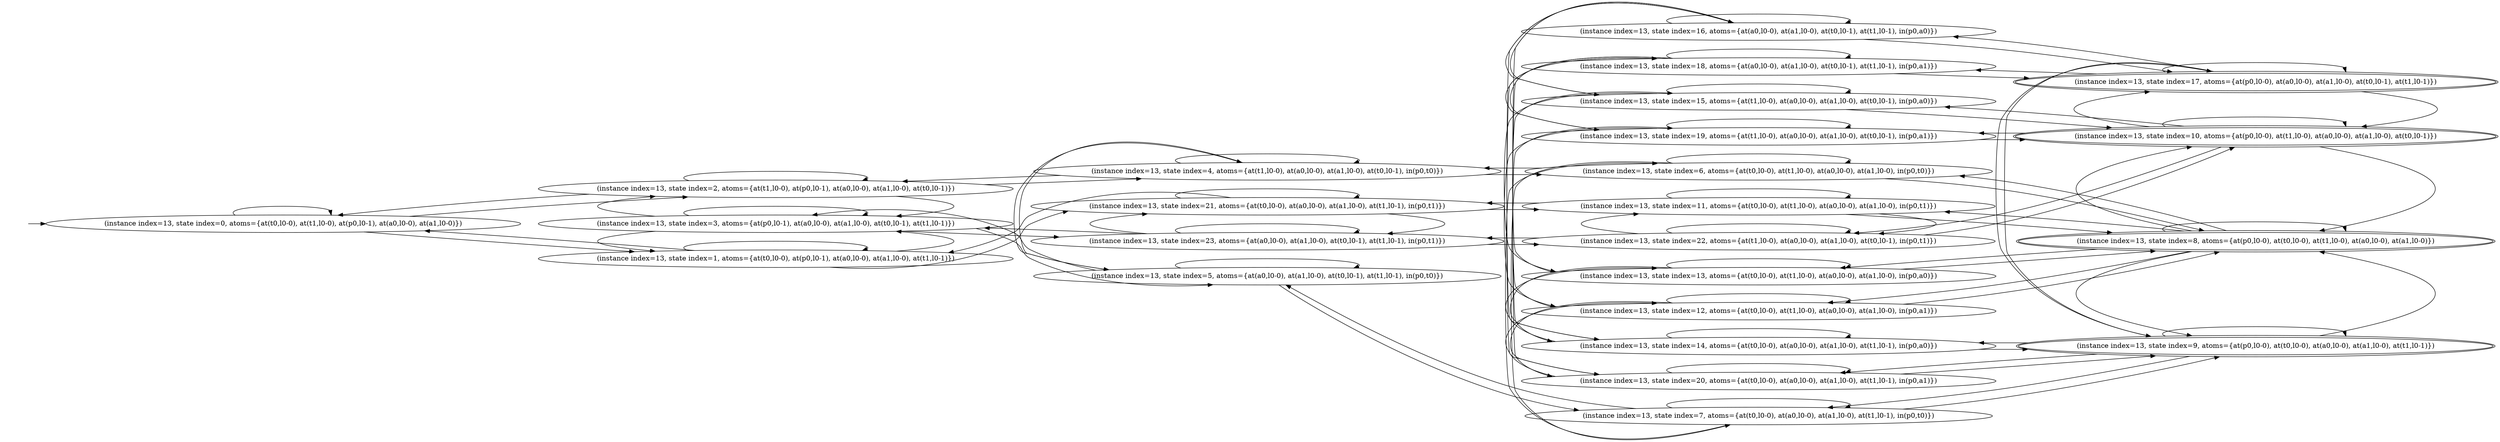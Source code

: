 digraph {
rankdir="LR"
s0[label="(instance index=13, state index=0, atoms={at(t0,l0-0), at(t1,l0-0), at(p0,l0-1), at(a0,l0-0), at(a1,l0-0)})"]
s1[label="(instance index=13, state index=1, atoms={at(t0,l0-0), at(p0,l0-1), at(a0,l0-0), at(a1,l0-0), at(t1,l0-1)})"]
s2[label="(instance index=13, state index=2, atoms={at(t1,l0-0), at(p0,l0-1), at(a0,l0-0), at(a1,l0-0), at(t0,l0-1)})"]
s3[label="(instance index=13, state index=3, atoms={at(p0,l0-1), at(a0,l0-0), at(a1,l0-0), at(t0,l0-1), at(t1,l0-1)})"]
s21[label="(instance index=13, state index=21, atoms={at(t0,l0-0), at(a0,l0-0), at(a1,l0-0), at(t1,l0-1), in(p0,t1)})"]
s4[label="(instance index=13, state index=4, atoms={at(t1,l0-0), at(a0,l0-0), at(a1,l0-0), at(t0,l0-1), in(p0,t0)})"]
s5[label="(instance index=13, state index=5, atoms={at(a0,l0-0), at(a1,l0-0), at(t0,l0-1), at(t1,l0-1), in(p0,t0)})"]
s23[label="(instance index=13, state index=23, atoms={at(a0,l0-0), at(a1,l0-0), at(t0,l0-1), at(t1,l0-1), in(p0,t1)})"]
s13[label="(instance index=13, state index=13, atoms={at(t0,l0-0), at(t1,l0-0), at(a0,l0-0), at(a1,l0-0), in(p0,a0)})"]
s12[label="(instance index=13, state index=12, atoms={at(t0,l0-0), at(t1,l0-0), at(a0,l0-0), at(a1,l0-0), in(p0,a1)})"]
s11[label="(instance index=13, state index=11, atoms={at(t0,l0-0), at(t1,l0-0), at(a0,l0-0), at(a1,l0-0), in(p0,t1)})"]
s22[label="(instance index=13, state index=22, atoms={at(t1,l0-0), at(a0,l0-0), at(a1,l0-0), at(t0,l0-1), in(p0,t1)})"]
s16[label="(instance index=13, state index=16, atoms={at(a0,l0-0), at(a1,l0-0), at(t0,l0-1), at(t1,l0-1), in(p0,a0)})"]
s18[label="(instance index=13, state index=18, atoms={at(a0,l0-0), at(a1,l0-0), at(t0,l0-1), at(t1,l0-1), in(p0,a1)})"]
s15[label="(instance index=13, state index=15, atoms={at(t1,l0-0), at(a0,l0-0), at(a1,l0-0), at(t0,l0-1), in(p0,a0)})"]
s19[label="(instance index=13, state index=19, atoms={at(t1,l0-0), at(a0,l0-0), at(a1,l0-0), at(t0,l0-1), in(p0,a1)})"]
s6[label="(instance index=13, state index=6, atoms={at(t0,l0-0), at(t1,l0-0), at(a0,l0-0), at(a1,l0-0), in(p0,t0)})"]
s14[label="(instance index=13, state index=14, atoms={at(t0,l0-0), at(a0,l0-0), at(a1,l0-0), at(t1,l0-1), in(p0,a0)})"]
s7[label="(instance index=13, state index=7, atoms={at(t0,l0-0), at(a0,l0-0), at(a1,l0-0), at(t1,l0-1), in(p0,t0)})"]
s20[label="(instance index=13, state index=20, atoms={at(t0,l0-0), at(a0,l0-0), at(a1,l0-0), at(t1,l0-1), in(p0,a1)})"]
s17[peripheries=2,label="(instance index=13, state index=17, atoms={at(p0,l0-0), at(a0,l0-0), at(a1,l0-0), at(t0,l0-1), at(t1,l0-1)})"]
s10[peripheries=2,label="(instance index=13, state index=10, atoms={at(p0,l0-0), at(t1,l0-0), at(a0,l0-0), at(a1,l0-0), at(t0,l0-1)})"]
s9[peripheries=2,label="(instance index=13, state index=9, atoms={at(p0,l0-0), at(t0,l0-0), at(a0,l0-0), at(a1,l0-0), at(t1,l0-1)})"]
s8[peripheries=2,label="(instance index=13, state index=8, atoms={at(p0,l0-0), at(t0,l0-0), at(t1,l0-0), at(a0,l0-0), at(a1,l0-0)})"]
Dangling [ label = "", style = invis ]
{ rank = same; Dangling }
Dangling -> s0
{ rank = same; s0}
{ rank = same; s1,s2,s3}
{ rank = same; s21,s4,s5,s23}
{ rank = same; s13,s12,s11,s22,s16,s18,s15,s19,s6,s14,s7,s20}
{ rank = same; s17,s10,s9,s8}
{
s0->s2
s0->s1
s0->s0
}
{
s1->s3
s1->s21
s1->s1
s1->s0
s2->s4
s2->s3
s2->s2
s2->s0
s3->s5
s3->s23
s3->s3
s3->s2
s3->s1
}
{
s21->s23
s21->s21
s21->s11
s21->s1
s4->s6
s4->s5
s4->s4
s4->s2
s5->s7
s5->s5
s5->s4
s5->s3
s23->s22
s23->s21
s23->s23
s23->s3
}
{
s13->s15
s13->s14
s13->s13
s13->s8
s12->s20
s12->s12
s12->s19
s12->s8
s11->s22
s11->s21
s11->s11
s11->s8
s22->s23
s22->s22
s22->s11
s22->s10
s16->s15
s16->s14
s16->s17
s16->s16
s18->s20
s18->s19
s18->s18
s18->s17
s15->s13
s15->s15
s15->s10
s15->s16
s19->s12
s19->s19
s19->s18
s19->s10
s6->s7
s6->s6
s6->s4
s6->s8
s14->s13
s14->s14
s14->s9
s14->s16
s7->s7
s7->s6
s7->s5
s7->s9
s20->s20
s20->s12
s20->s18
s20->s9
}
{
s17->s18
s17->s17
s17->s16
s17->s10
s17->s9
s10->s19
s10->s17
s10->s10
s10->s22
s10->s15
s10->s8
s9->s20
s9->s17
s9->s9
s9->s8
s9->s14
s9->s7
s8->s12
s8->s11
s8->s10
s8->s9
s8->s8
s8->s13
s8->s6
}
}
